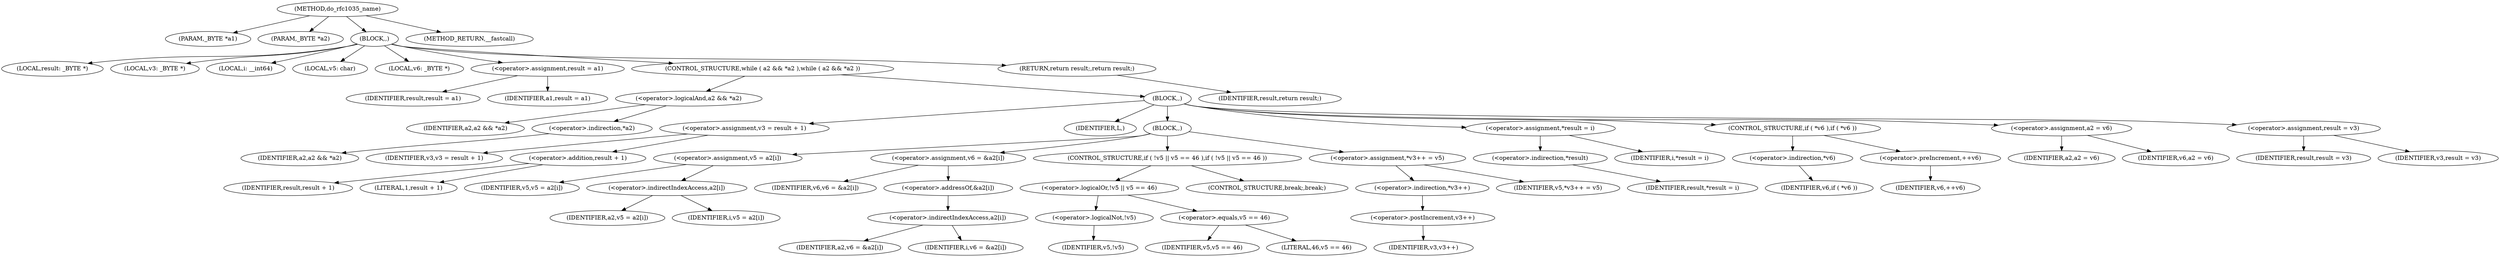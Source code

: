 digraph do_rfc1035_name {  
"1000106" [label = "(METHOD,do_rfc1035_name)" ]
"1000107" [label = "(PARAM,_BYTE *a1)" ]
"1000108" [label = "(PARAM,_BYTE *a2)" ]
"1000109" [label = "(BLOCK,,)" ]
"1000110" [label = "(LOCAL,result: _BYTE *)" ]
"1000111" [label = "(LOCAL,v3: _BYTE *)" ]
"1000112" [label = "(LOCAL,i: __int64)" ]
"1000113" [label = "(LOCAL,v5: char)" ]
"1000114" [label = "(LOCAL,v6: _BYTE *)" ]
"1000115" [label = "(<operator>.assignment,result = a1)" ]
"1000116" [label = "(IDENTIFIER,result,result = a1)" ]
"1000117" [label = "(IDENTIFIER,a1,result = a1)" ]
"1000118" [label = "(CONTROL_STRUCTURE,while ( a2 && *a2 ),while ( a2 && *a2 ))" ]
"1000119" [label = "(<operator>.logicalAnd,a2 && *a2)" ]
"1000120" [label = "(IDENTIFIER,a2,a2 && *a2)" ]
"1000121" [label = "(<operator>.indirection,*a2)" ]
"1000122" [label = "(IDENTIFIER,a2,a2 && *a2)" ]
"1000123" [label = "(BLOCK,,)" ]
"1000124" [label = "(<operator>.assignment,v3 = result + 1)" ]
"1000125" [label = "(IDENTIFIER,v3,v3 = result + 1)" ]
"1000126" [label = "(<operator>.addition,result + 1)" ]
"1000127" [label = "(IDENTIFIER,result,result + 1)" ]
"1000128" [label = "(LITERAL,1,result + 1)" ]
"1000129" [label = "(IDENTIFIER,L,)" ]
"1000130" [label = "(BLOCK,,)" ]
"1000131" [label = "(<operator>.assignment,v5 = a2[i])" ]
"1000132" [label = "(IDENTIFIER,v5,v5 = a2[i])" ]
"1000133" [label = "(<operator>.indirectIndexAccess,a2[i])" ]
"1000134" [label = "(IDENTIFIER,a2,v5 = a2[i])" ]
"1000135" [label = "(IDENTIFIER,i,v5 = a2[i])" ]
"1000136" [label = "(<operator>.assignment,v6 = &a2[i])" ]
"1000137" [label = "(IDENTIFIER,v6,v6 = &a2[i])" ]
"1000138" [label = "(<operator>.addressOf,&a2[i])" ]
"1000139" [label = "(<operator>.indirectIndexAccess,a2[i])" ]
"1000140" [label = "(IDENTIFIER,a2,v6 = &a2[i])" ]
"1000141" [label = "(IDENTIFIER,i,v6 = &a2[i])" ]
"1000142" [label = "(CONTROL_STRUCTURE,if ( !v5 || v5 == 46 ),if ( !v5 || v5 == 46 ))" ]
"1000143" [label = "(<operator>.logicalOr,!v5 || v5 == 46)" ]
"1000144" [label = "(<operator>.logicalNot,!v5)" ]
"1000145" [label = "(IDENTIFIER,v5,!v5)" ]
"1000146" [label = "(<operator>.equals,v5 == 46)" ]
"1000147" [label = "(IDENTIFIER,v5,v5 == 46)" ]
"1000148" [label = "(LITERAL,46,v5 == 46)" ]
"1000149" [label = "(CONTROL_STRUCTURE,break;,break;)" ]
"1000150" [label = "(<operator>.assignment,*v3++ = v5)" ]
"1000151" [label = "(<operator>.indirection,*v3++)" ]
"1000152" [label = "(<operator>.postIncrement,v3++)" ]
"1000153" [label = "(IDENTIFIER,v3,v3++)" ]
"1000154" [label = "(IDENTIFIER,v5,*v3++ = v5)" ]
"1000155" [label = "(<operator>.assignment,*result = i)" ]
"1000156" [label = "(<operator>.indirection,*result)" ]
"1000157" [label = "(IDENTIFIER,result,*result = i)" ]
"1000158" [label = "(IDENTIFIER,i,*result = i)" ]
"1000159" [label = "(CONTROL_STRUCTURE,if ( *v6 ),if ( *v6 ))" ]
"1000160" [label = "(<operator>.indirection,*v6)" ]
"1000161" [label = "(IDENTIFIER,v6,if ( *v6 ))" ]
"1000162" [label = "(<operator>.preIncrement,++v6)" ]
"1000163" [label = "(IDENTIFIER,v6,++v6)" ]
"1000164" [label = "(<operator>.assignment,a2 = v6)" ]
"1000165" [label = "(IDENTIFIER,a2,a2 = v6)" ]
"1000166" [label = "(IDENTIFIER,v6,a2 = v6)" ]
"1000167" [label = "(<operator>.assignment,result = v3)" ]
"1000168" [label = "(IDENTIFIER,result,result = v3)" ]
"1000169" [label = "(IDENTIFIER,v3,result = v3)" ]
"1000170" [label = "(RETURN,return result;,return result;)" ]
"1000171" [label = "(IDENTIFIER,result,return result;)" ]
"1000172" [label = "(METHOD_RETURN,__fastcall)" ]
  "1000106" -> "1000107" 
  "1000106" -> "1000108" 
  "1000106" -> "1000109" 
  "1000106" -> "1000172" 
  "1000109" -> "1000110" 
  "1000109" -> "1000111" 
  "1000109" -> "1000112" 
  "1000109" -> "1000113" 
  "1000109" -> "1000114" 
  "1000109" -> "1000115" 
  "1000109" -> "1000118" 
  "1000109" -> "1000170" 
  "1000115" -> "1000116" 
  "1000115" -> "1000117" 
  "1000118" -> "1000119" 
  "1000118" -> "1000123" 
  "1000119" -> "1000120" 
  "1000119" -> "1000121" 
  "1000121" -> "1000122" 
  "1000123" -> "1000124" 
  "1000123" -> "1000129" 
  "1000123" -> "1000130" 
  "1000123" -> "1000155" 
  "1000123" -> "1000159" 
  "1000123" -> "1000164" 
  "1000123" -> "1000167" 
  "1000124" -> "1000125" 
  "1000124" -> "1000126" 
  "1000126" -> "1000127" 
  "1000126" -> "1000128" 
  "1000130" -> "1000131" 
  "1000130" -> "1000136" 
  "1000130" -> "1000142" 
  "1000130" -> "1000150" 
  "1000131" -> "1000132" 
  "1000131" -> "1000133" 
  "1000133" -> "1000134" 
  "1000133" -> "1000135" 
  "1000136" -> "1000137" 
  "1000136" -> "1000138" 
  "1000138" -> "1000139" 
  "1000139" -> "1000140" 
  "1000139" -> "1000141" 
  "1000142" -> "1000143" 
  "1000142" -> "1000149" 
  "1000143" -> "1000144" 
  "1000143" -> "1000146" 
  "1000144" -> "1000145" 
  "1000146" -> "1000147" 
  "1000146" -> "1000148" 
  "1000150" -> "1000151" 
  "1000150" -> "1000154" 
  "1000151" -> "1000152" 
  "1000152" -> "1000153" 
  "1000155" -> "1000156" 
  "1000155" -> "1000158" 
  "1000156" -> "1000157" 
  "1000159" -> "1000160" 
  "1000159" -> "1000162" 
  "1000160" -> "1000161" 
  "1000162" -> "1000163" 
  "1000164" -> "1000165" 
  "1000164" -> "1000166" 
  "1000167" -> "1000168" 
  "1000167" -> "1000169" 
  "1000170" -> "1000171" 
}
